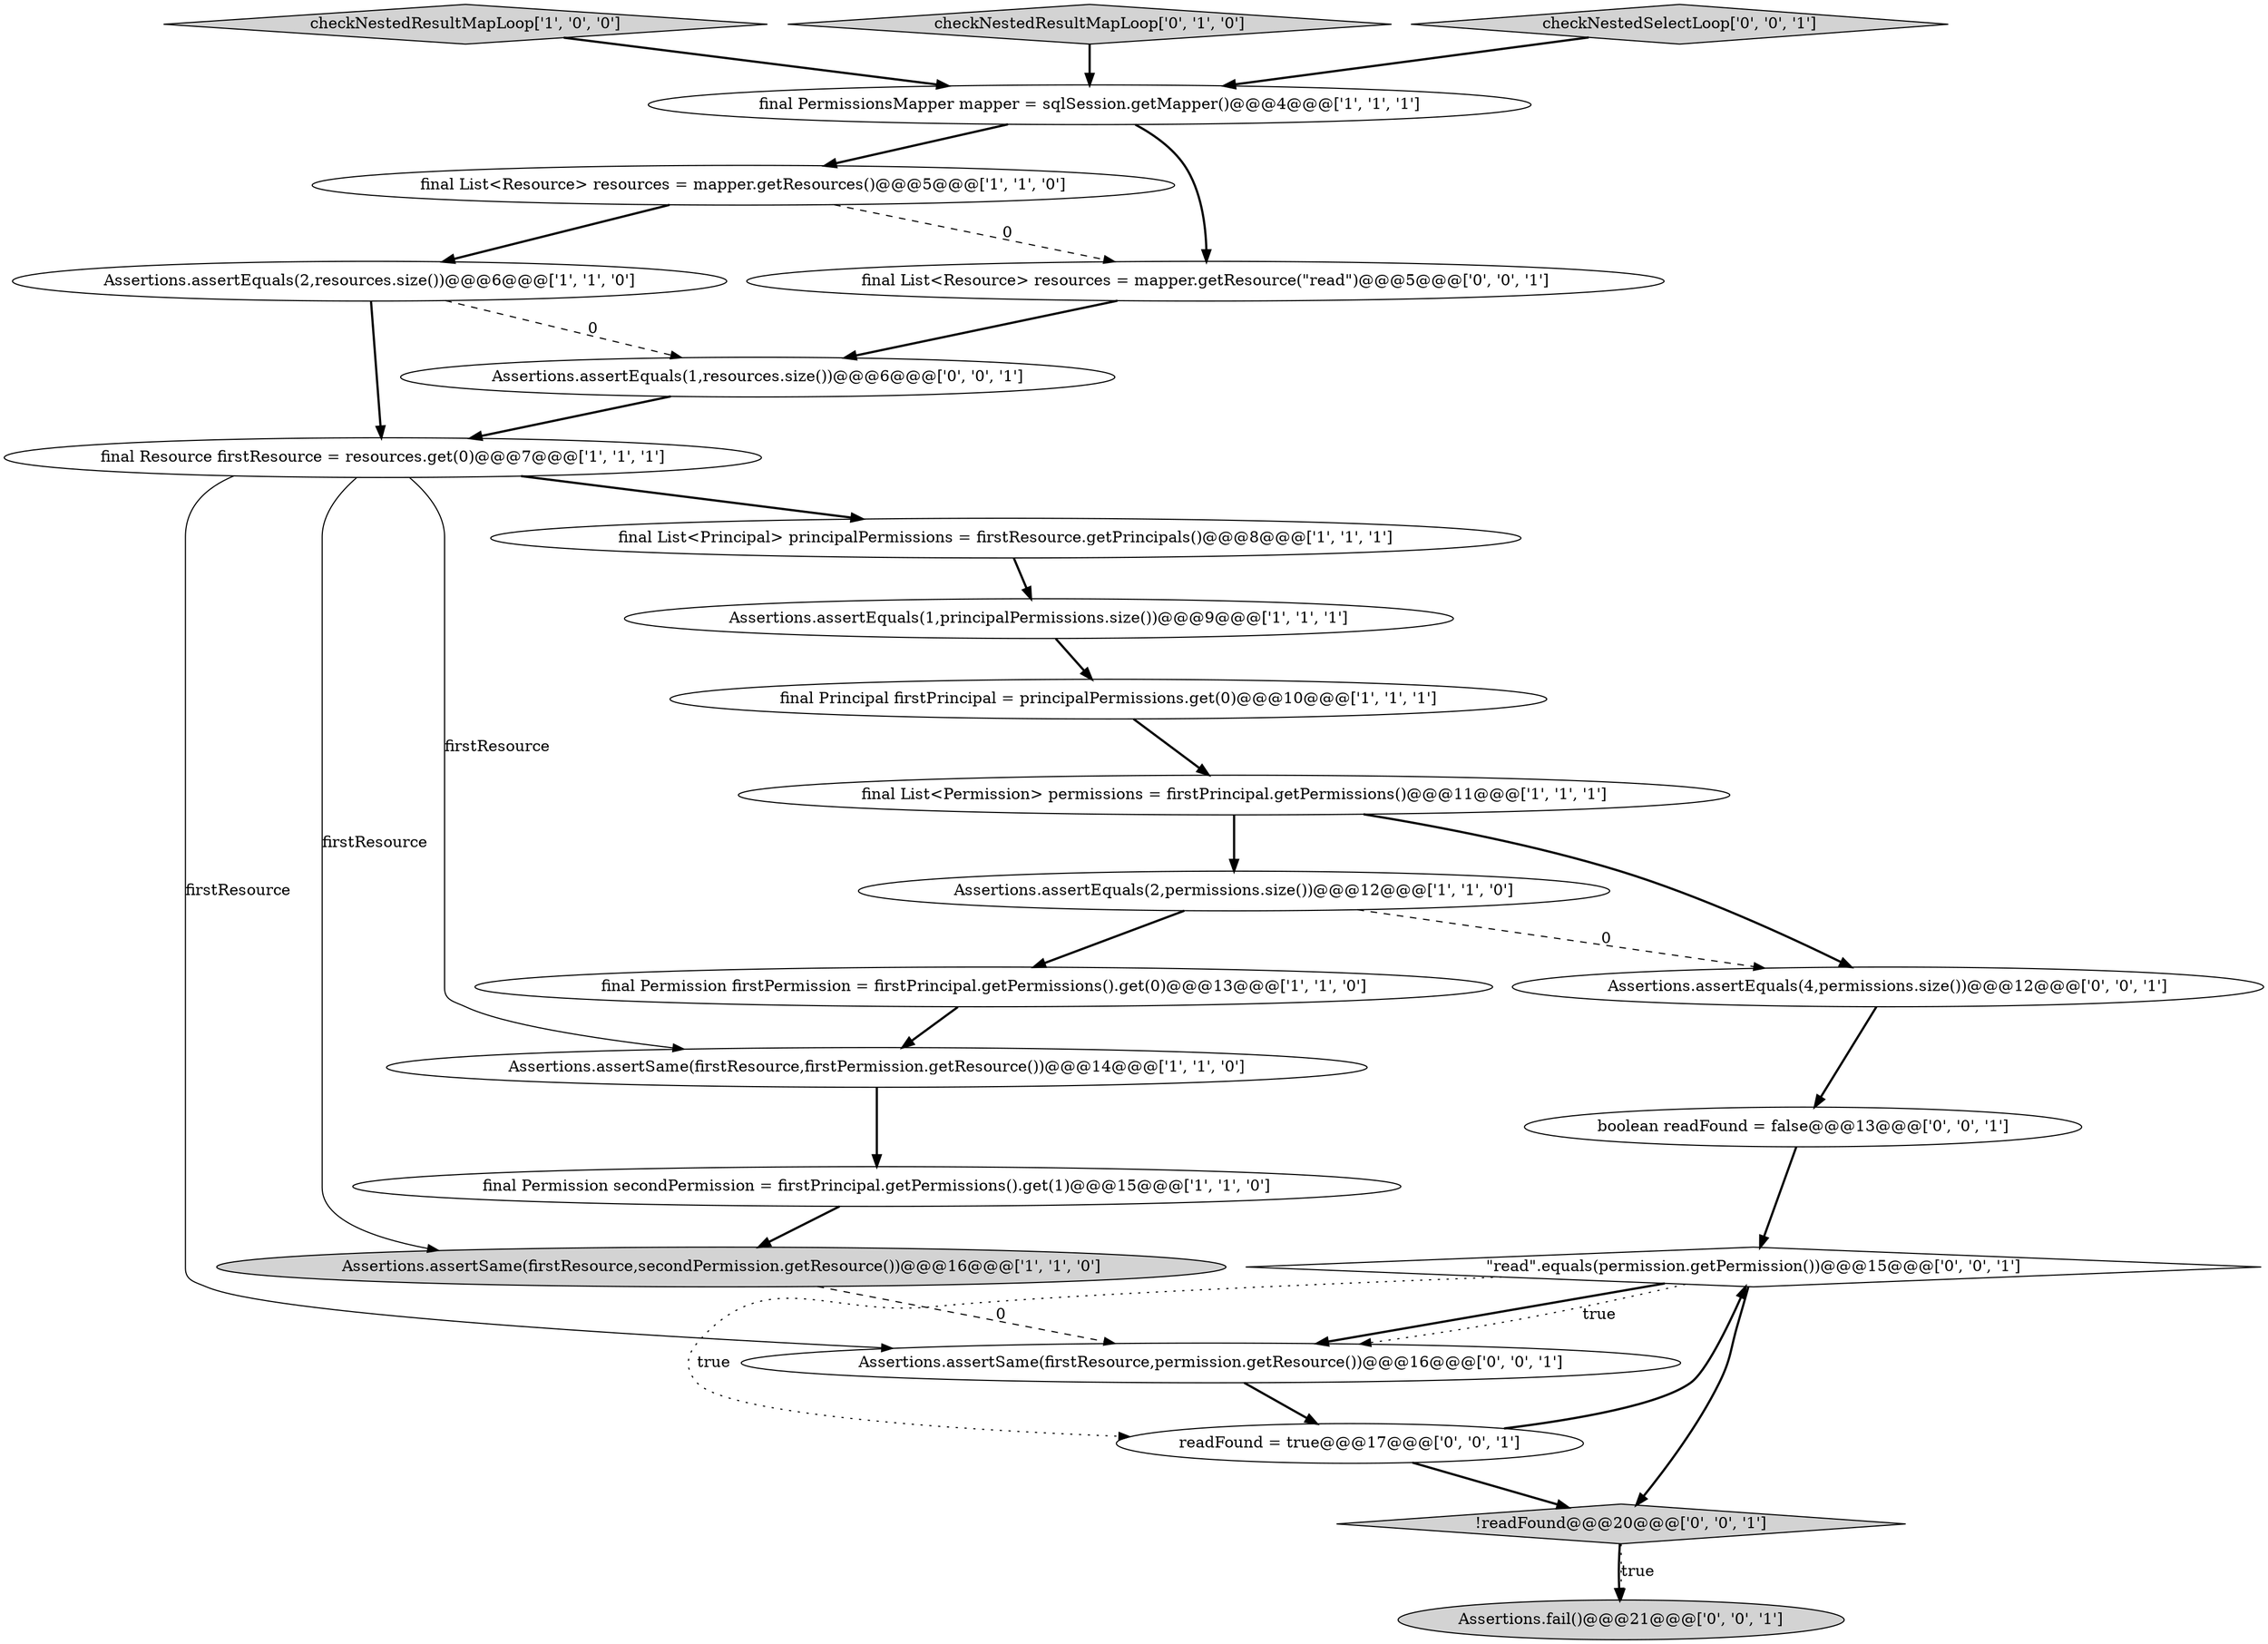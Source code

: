 digraph {
7 [style = filled, label = "Assertions.assertEquals(1,principalPermissions.size())@@@9@@@['1', '1', '1']", fillcolor = white, shape = ellipse image = "AAA0AAABBB1BBB"];
15 [style = filled, label = "\"read\".equals(permission.getPermission())@@@15@@@['0', '0', '1']", fillcolor = white, shape = diamond image = "AAA0AAABBB3BBB"];
19 [style = filled, label = "Assertions.assertEquals(4,permissions.size())@@@12@@@['0', '0', '1']", fillcolor = white, shape = ellipse image = "AAA0AAABBB3BBB"];
21 [style = filled, label = "Assertions.assertSame(firstResource,permission.getResource())@@@16@@@['0', '0', '1']", fillcolor = white, shape = ellipse image = "AAA0AAABBB3BBB"];
0 [style = filled, label = "final List<Permission> permissions = firstPrincipal.getPermissions()@@@11@@@['1', '1', '1']", fillcolor = white, shape = ellipse image = "AAA0AAABBB1BBB"];
10 [style = filled, label = "final Permission firstPermission = firstPrincipal.getPermissions().get(0)@@@13@@@['1', '1', '0']", fillcolor = white, shape = ellipse image = "AAA0AAABBB1BBB"];
5 [style = filled, label = "checkNestedResultMapLoop['1', '0', '0']", fillcolor = lightgray, shape = diamond image = "AAA0AAABBB1BBB"];
14 [style = filled, label = "checkNestedResultMapLoop['0', '1', '0']", fillcolor = lightgray, shape = diamond image = "AAA0AAABBB2BBB"];
24 [style = filled, label = "Assertions.fail()@@@21@@@['0', '0', '1']", fillcolor = lightgray, shape = ellipse image = "AAA0AAABBB3BBB"];
2 [style = filled, label = "final List<Resource> resources = mapper.getResources()@@@5@@@['1', '1', '0']", fillcolor = white, shape = ellipse image = "AAA0AAABBB1BBB"];
4 [style = filled, label = "Assertions.assertEquals(2,permissions.size())@@@12@@@['1', '1', '0']", fillcolor = white, shape = ellipse image = "AAA0AAABBB1BBB"];
9 [style = filled, label = "final List<Principal> principalPermissions = firstResource.getPrincipals()@@@8@@@['1', '1', '1']", fillcolor = white, shape = ellipse image = "AAA0AAABBB1BBB"];
11 [style = filled, label = "final Permission secondPermission = firstPrincipal.getPermissions().get(1)@@@15@@@['1', '1', '0']", fillcolor = white, shape = ellipse image = "AAA0AAABBB1BBB"];
23 [style = filled, label = "final List<Resource> resources = mapper.getResource(\"read\")@@@5@@@['0', '0', '1']", fillcolor = white, shape = ellipse image = "AAA0AAABBB3BBB"];
8 [style = filled, label = "final Resource firstResource = resources.get(0)@@@7@@@['1', '1', '1']", fillcolor = white, shape = ellipse image = "AAA0AAABBB1BBB"];
17 [style = filled, label = "boolean readFound = false@@@13@@@['0', '0', '1']", fillcolor = white, shape = ellipse image = "AAA0AAABBB3BBB"];
13 [style = filled, label = "Assertions.assertEquals(2,resources.size())@@@6@@@['1', '1', '0']", fillcolor = white, shape = ellipse image = "AAA0AAABBB1BBB"];
1 [style = filled, label = "Assertions.assertSame(firstResource,firstPermission.getResource())@@@14@@@['1', '1', '0']", fillcolor = white, shape = ellipse image = "AAA0AAABBB1BBB"];
20 [style = filled, label = "readFound = true@@@17@@@['0', '0', '1']", fillcolor = white, shape = ellipse image = "AAA0AAABBB3BBB"];
22 [style = filled, label = "Assertions.assertEquals(1,resources.size())@@@6@@@['0', '0', '1']", fillcolor = white, shape = ellipse image = "AAA0AAABBB3BBB"];
16 [style = filled, label = "!readFound@@@20@@@['0', '0', '1']", fillcolor = lightgray, shape = diamond image = "AAA0AAABBB3BBB"];
6 [style = filled, label = "final PermissionsMapper mapper = sqlSession.getMapper()@@@4@@@['1', '1', '1']", fillcolor = white, shape = ellipse image = "AAA0AAABBB1BBB"];
18 [style = filled, label = "checkNestedSelectLoop['0', '0', '1']", fillcolor = lightgray, shape = diamond image = "AAA0AAABBB3BBB"];
12 [style = filled, label = "Assertions.assertSame(firstResource,secondPermission.getResource())@@@16@@@['1', '1', '0']", fillcolor = lightgray, shape = ellipse image = "AAA0AAABBB1BBB"];
3 [style = filled, label = "final Principal firstPrincipal = principalPermissions.get(0)@@@10@@@['1', '1', '1']", fillcolor = white, shape = ellipse image = "AAA0AAABBB1BBB"];
2->23 [style = dashed, label="0"];
4->10 [style = bold, label=""];
8->21 [style = solid, label="firstResource"];
0->19 [style = bold, label=""];
15->21 [style = bold, label=""];
6->23 [style = bold, label=""];
16->24 [style = bold, label=""];
15->20 [style = dotted, label="true"];
11->12 [style = bold, label=""];
8->12 [style = solid, label="firstResource"];
19->17 [style = bold, label=""];
15->21 [style = dotted, label="true"];
9->7 [style = bold, label=""];
15->16 [style = bold, label=""];
12->21 [style = dashed, label="0"];
7->3 [style = bold, label=""];
3->0 [style = bold, label=""];
1->11 [style = bold, label=""];
2->13 [style = bold, label=""];
6->2 [style = bold, label=""];
22->8 [style = bold, label=""];
23->22 [style = bold, label=""];
21->20 [style = bold, label=""];
20->16 [style = bold, label=""];
5->6 [style = bold, label=""];
18->6 [style = bold, label=""];
0->4 [style = bold, label=""];
17->15 [style = bold, label=""];
8->9 [style = bold, label=""];
4->19 [style = dashed, label="0"];
13->8 [style = bold, label=""];
10->1 [style = bold, label=""];
8->1 [style = solid, label="firstResource"];
20->15 [style = bold, label=""];
13->22 [style = dashed, label="0"];
14->6 [style = bold, label=""];
16->24 [style = dotted, label="true"];
}
